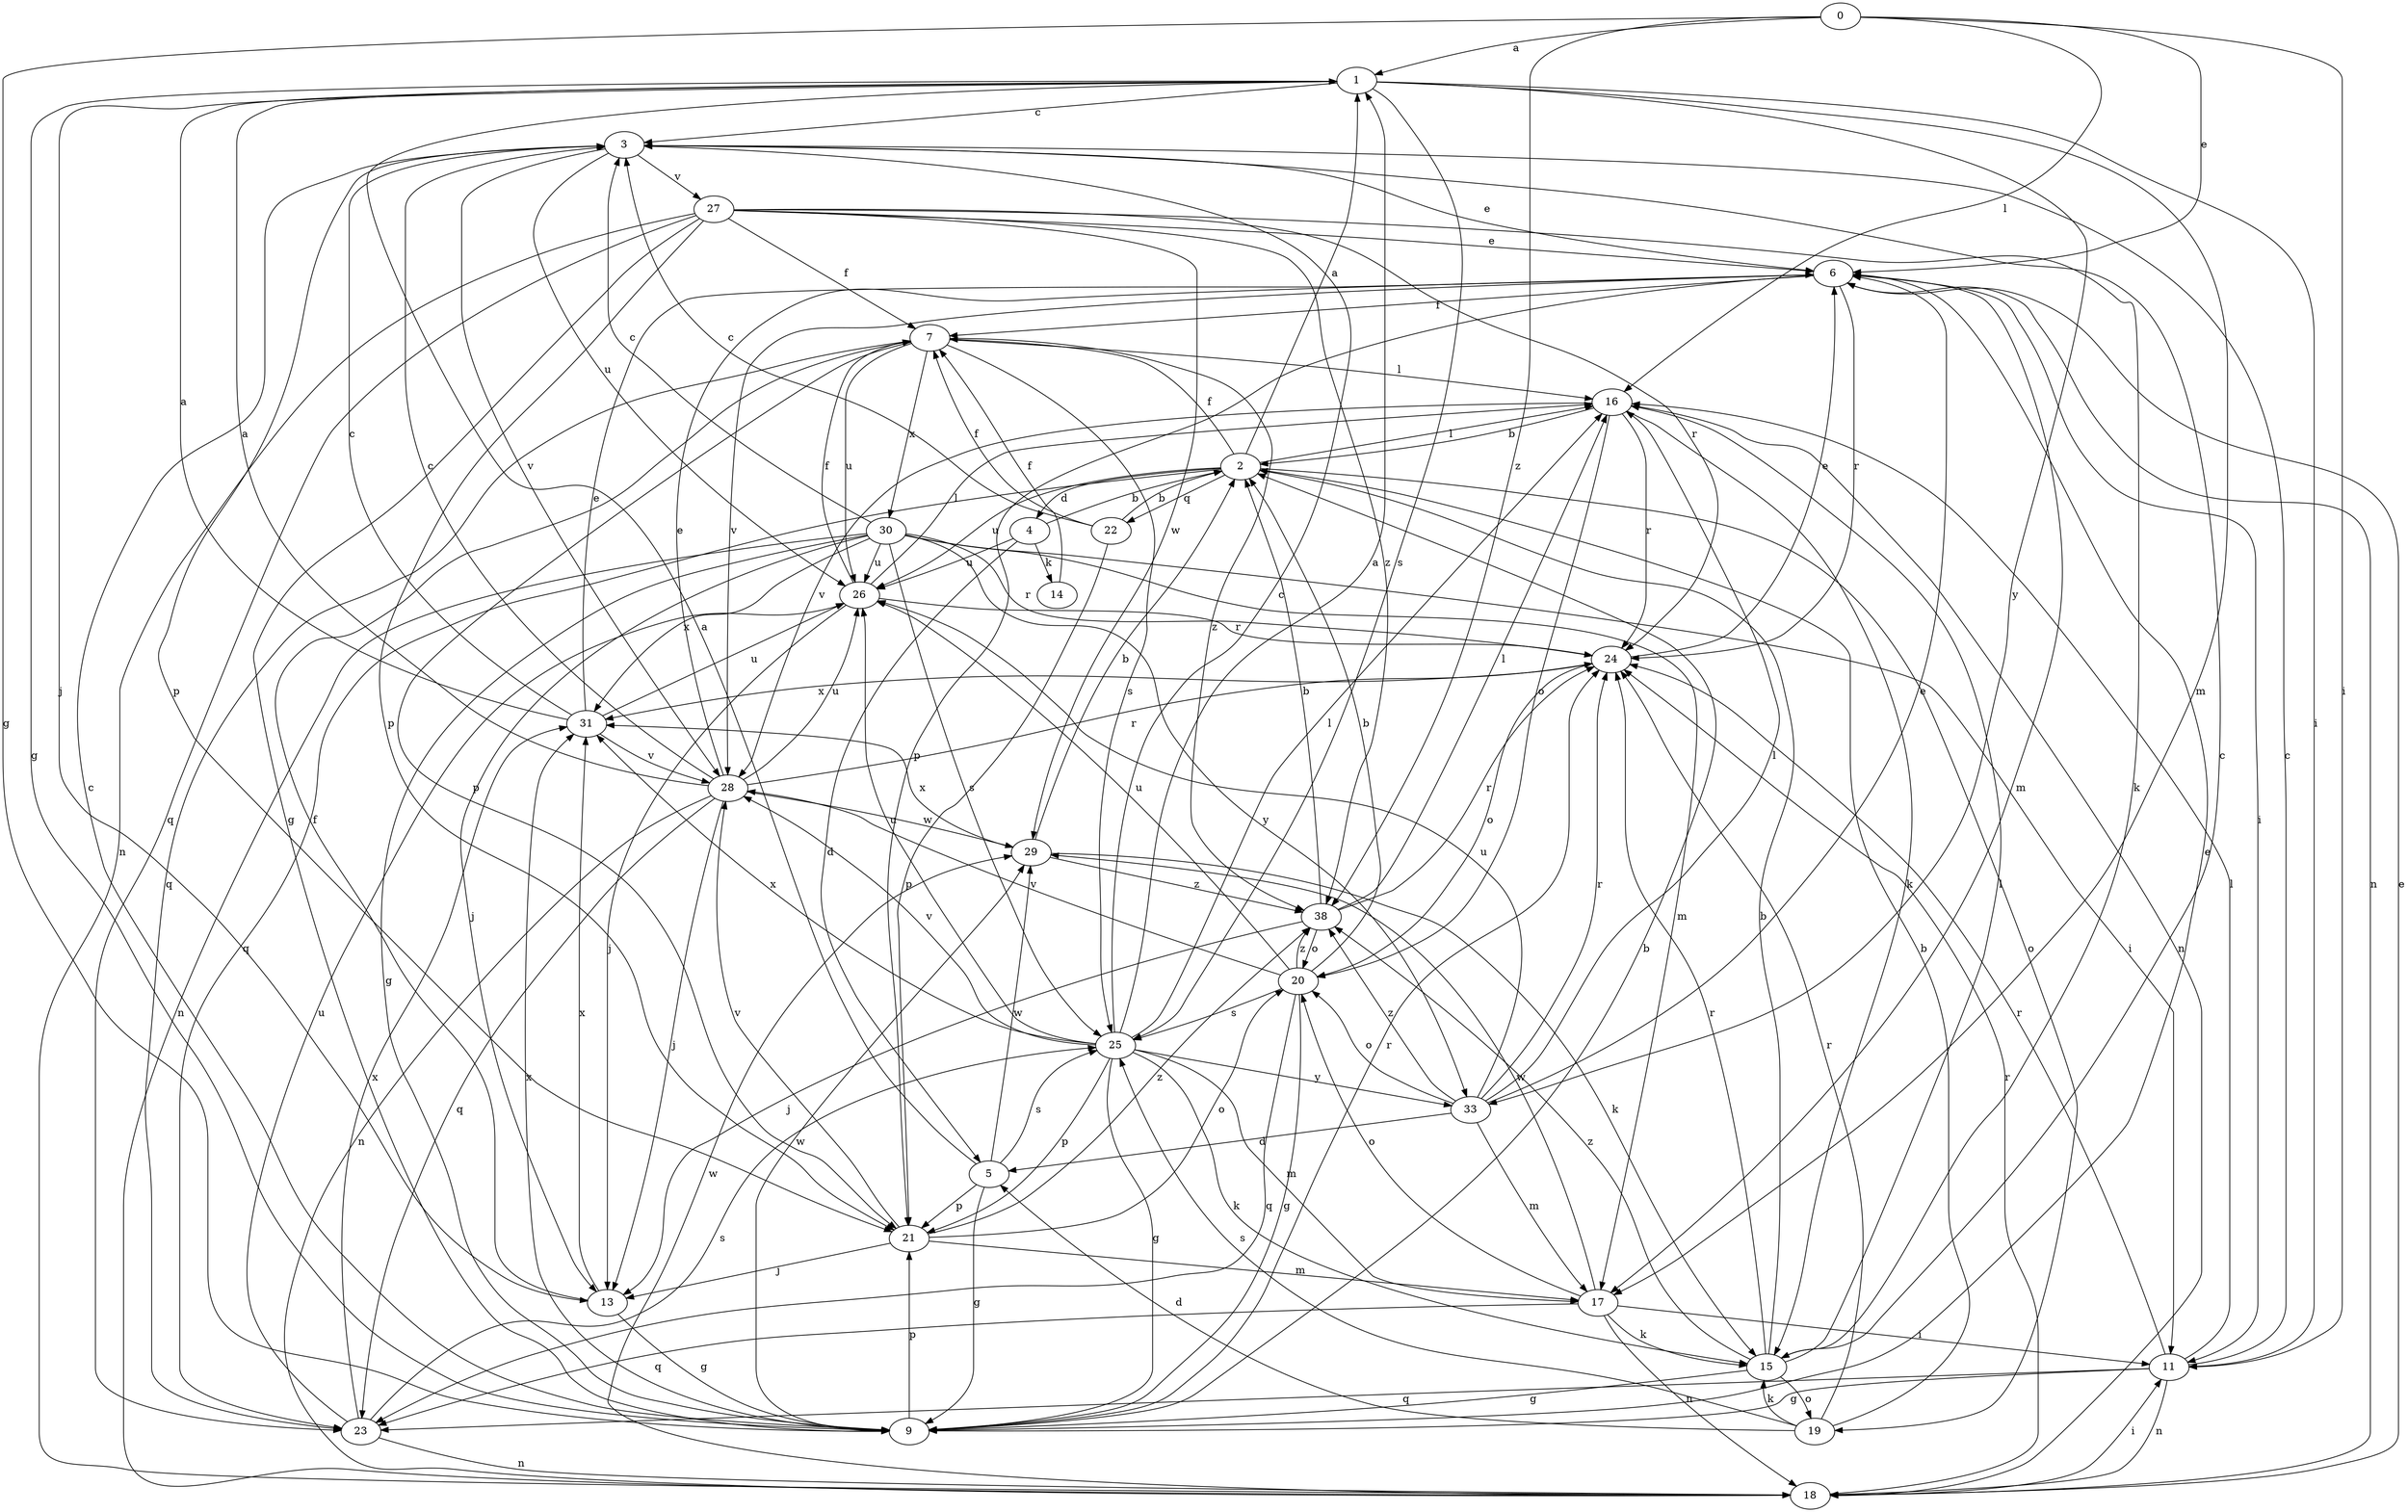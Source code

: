strict digraph  {
0;
1;
2;
3;
4;
5;
6;
7;
9;
11;
13;
14;
15;
16;
17;
18;
19;
20;
21;
22;
23;
24;
25;
26;
27;
28;
29;
30;
31;
33;
38;
0 -> 1  [label=a];
0 -> 6  [label=e];
0 -> 9  [label=g];
0 -> 11  [label=i];
0 -> 16  [label=l];
0 -> 38  [label=z];
1 -> 3  [label=c];
1 -> 9  [label=g];
1 -> 11  [label=i];
1 -> 13  [label=j];
1 -> 17  [label=m];
1 -> 25  [label=s];
1 -> 33  [label=y];
2 -> 1  [label=a];
2 -> 4  [label=d];
2 -> 7  [label=f];
2 -> 16  [label=l];
2 -> 19  [label=o];
2 -> 22  [label=q];
2 -> 23  [label=q];
2 -> 26  [label=u];
3 -> 6  [label=e];
3 -> 21  [label=p];
3 -> 26  [label=u];
3 -> 27  [label=v];
3 -> 28  [label=v];
4 -> 2  [label=b];
4 -> 5  [label=d];
4 -> 14  [label=k];
4 -> 26  [label=u];
5 -> 1  [label=a];
5 -> 9  [label=g];
5 -> 21  [label=p];
5 -> 25  [label=s];
5 -> 29  [label=w];
6 -> 7  [label=f];
6 -> 11  [label=i];
6 -> 17  [label=m];
6 -> 18  [label=n];
6 -> 21  [label=p];
6 -> 24  [label=r];
6 -> 28  [label=v];
7 -> 16  [label=l];
7 -> 21  [label=p];
7 -> 23  [label=q];
7 -> 25  [label=s];
7 -> 26  [label=u];
7 -> 30  [label=x];
7 -> 38  [label=z];
9 -> 2  [label=b];
9 -> 3  [label=c];
9 -> 6  [label=e];
9 -> 21  [label=p];
9 -> 24  [label=r];
9 -> 29  [label=w];
9 -> 31  [label=x];
11 -> 3  [label=c];
11 -> 9  [label=g];
11 -> 16  [label=l];
11 -> 18  [label=n];
11 -> 23  [label=q];
11 -> 24  [label=r];
13 -> 7  [label=f];
13 -> 9  [label=g];
13 -> 31  [label=x];
14 -> 7  [label=f];
15 -> 2  [label=b];
15 -> 3  [label=c];
15 -> 9  [label=g];
15 -> 16  [label=l];
15 -> 19  [label=o];
15 -> 24  [label=r];
15 -> 38  [label=z];
16 -> 2  [label=b];
16 -> 15  [label=k];
16 -> 18  [label=n];
16 -> 20  [label=o];
16 -> 24  [label=r];
16 -> 28  [label=v];
17 -> 11  [label=i];
17 -> 15  [label=k];
17 -> 18  [label=n];
17 -> 20  [label=o];
17 -> 23  [label=q];
17 -> 29  [label=w];
18 -> 6  [label=e];
18 -> 11  [label=i];
18 -> 24  [label=r];
18 -> 29  [label=w];
19 -> 2  [label=b];
19 -> 5  [label=d];
19 -> 15  [label=k];
19 -> 24  [label=r];
19 -> 25  [label=s];
20 -> 2  [label=b];
20 -> 9  [label=g];
20 -> 23  [label=q];
20 -> 25  [label=s];
20 -> 26  [label=u];
20 -> 28  [label=v];
20 -> 38  [label=z];
21 -> 13  [label=j];
21 -> 17  [label=m];
21 -> 20  [label=o];
21 -> 28  [label=v];
21 -> 38  [label=z];
22 -> 2  [label=b];
22 -> 3  [label=c];
22 -> 7  [label=f];
22 -> 21  [label=p];
23 -> 18  [label=n];
23 -> 25  [label=s];
23 -> 26  [label=u];
23 -> 31  [label=x];
24 -> 6  [label=e];
24 -> 20  [label=o];
24 -> 31  [label=x];
25 -> 1  [label=a];
25 -> 3  [label=c];
25 -> 9  [label=g];
25 -> 15  [label=k];
25 -> 16  [label=l];
25 -> 17  [label=m];
25 -> 21  [label=p];
25 -> 26  [label=u];
25 -> 28  [label=v];
25 -> 31  [label=x];
25 -> 33  [label=y];
26 -> 7  [label=f];
26 -> 13  [label=j];
26 -> 16  [label=l];
26 -> 24  [label=r];
27 -> 6  [label=e];
27 -> 7  [label=f];
27 -> 9  [label=g];
27 -> 15  [label=k];
27 -> 18  [label=n];
27 -> 21  [label=p];
27 -> 23  [label=q];
27 -> 24  [label=r];
27 -> 29  [label=w];
27 -> 38  [label=z];
28 -> 1  [label=a];
28 -> 3  [label=c];
28 -> 6  [label=e];
28 -> 13  [label=j];
28 -> 18  [label=n];
28 -> 23  [label=q];
28 -> 24  [label=r];
28 -> 26  [label=u];
28 -> 29  [label=w];
29 -> 2  [label=b];
29 -> 15  [label=k];
29 -> 31  [label=x];
29 -> 38  [label=z];
30 -> 3  [label=c];
30 -> 9  [label=g];
30 -> 11  [label=i];
30 -> 13  [label=j];
30 -> 17  [label=m];
30 -> 18  [label=n];
30 -> 24  [label=r];
30 -> 25  [label=s];
30 -> 26  [label=u];
30 -> 31  [label=x];
30 -> 33  [label=y];
31 -> 1  [label=a];
31 -> 3  [label=c];
31 -> 6  [label=e];
31 -> 26  [label=u];
31 -> 28  [label=v];
33 -> 5  [label=d];
33 -> 6  [label=e];
33 -> 16  [label=l];
33 -> 17  [label=m];
33 -> 20  [label=o];
33 -> 24  [label=r];
33 -> 26  [label=u];
33 -> 38  [label=z];
38 -> 2  [label=b];
38 -> 13  [label=j];
38 -> 16  [label=l];
38 -> 20  [label=o];
38 -> 24  [label=r];
}
